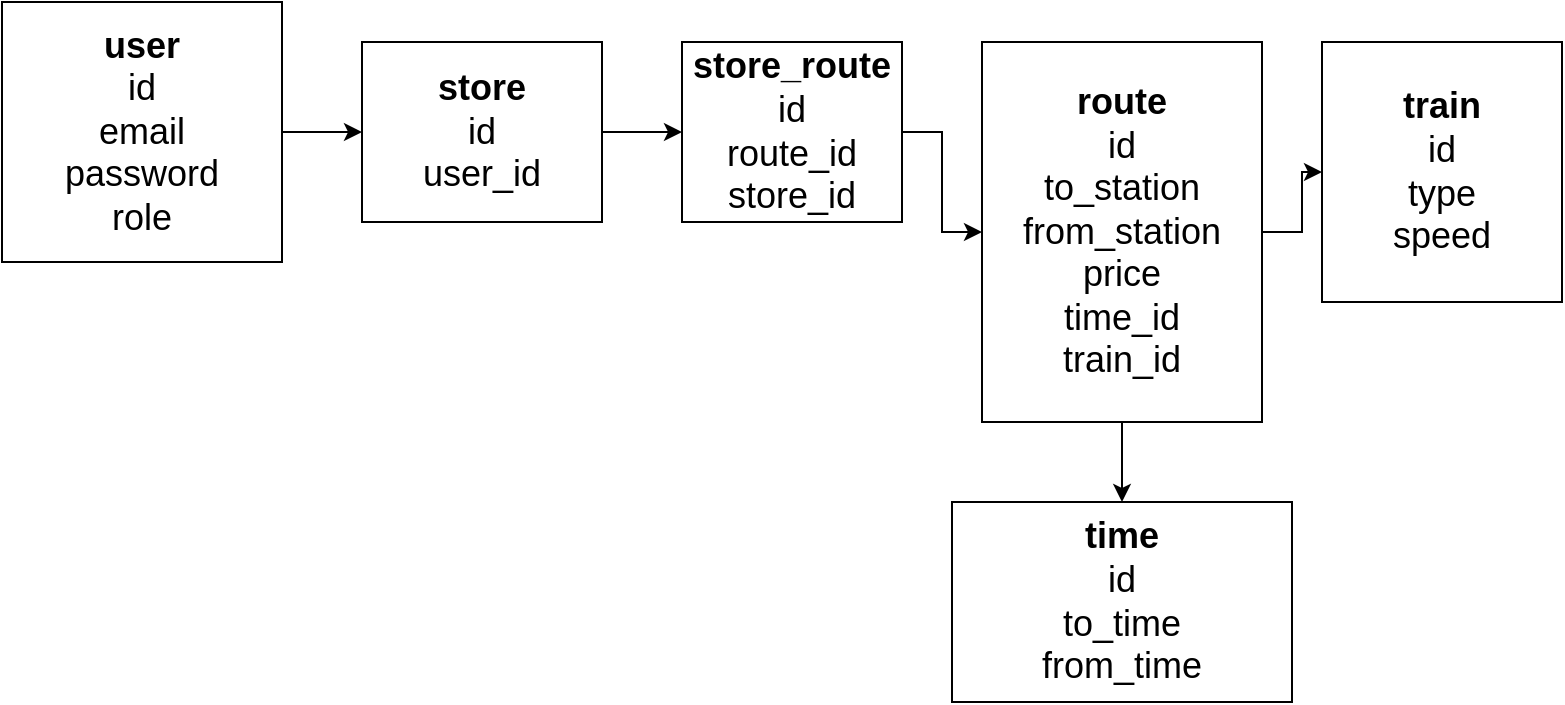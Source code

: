 <mxfile version="21.2.1" type="device">
  <diagram name="Страница 1" id="Jo_hSg6AI6LK5x6mnP7V">
    <mxGraphModel dx="1041" dy="603" grid="1" gridSize="10" guides="1" tooltips="1" connect="1" arrows="1" fold="1" page="1" pageScale="1" pageWidth="827" pageHeight="1169" math="0" shadow="0">
      <root>
        <mxCell id="0" />
        <mxCell id="1" parent="0" />
        <mxCell id="Ojlx5eYloQ1lB_-5Qk6a-20" value="" style="edgeStyle=orthogonalEdgeStyle;rounded=0;orthogonalLoop=1;jettySize=auto;html=1;" parent="1" source="Ojlx5eYloQ1lB_-5Qk6a-1" target="Ojlx5eYloQ1lB_-5Qk6a-12" edge="1">
          <mxGeometry relative="1" as="geometry" />
        </mxCell>
        <mxCell id="Ojlx5eYloQ1lB_-5Qk6a-1" value="&lt;font style=&quot;font-size: 18px;&quot;&gt;&lt;b&gt;user&lt;/b&gt;&lt;br&gt;id&lt;br&gt;email&lt;br&gt;password&lt;br&gt;role&lt;/font&gt;" style="rounded=0;whiteSpace=wrap;html=1;" parent="1" vertex="1">
          <mxGeometry x="30" y="100" width="140" height="130" as="geometry" />
        </mxCell>
        <mxCell id="Ojlx5eYloQ1lB_-5Qk6a-2" value="&lt;font style=&quot;font-size: 18px;&quot;&gt;&lt;b style=&quot;&quot;&gt;train&lt;/b&gt;&lt;br&gt;id&lt;br&gt;type&lt;br&gt;speed&lt;br&gt;&lt;/font&gt;" style="rounded=0;whiteSpace=wrap;html=1;" parent="1" vertex="1">
          <mxGeometry x="690" y="120" width="120" height="130" as="geometry" />
        </mxCell>
        <mxCell id="Ojlx5eYloQ1lB_-5Qk6a-19" value="" style="edgeStyle=orthogonalEdgeStyle;rounded=0;orthogonalLoop=1;jettySize=auto;html=1;" parent="1" source="Ojlx5eYloQ1lB_-5Qk6a-3" target="Ojlx5eYloQ1lB_-5Qk6a-2" edge="1">
          <mxGeometry relative="1" as="geometry" />
        </mxCell>
        <mxCell id="Ojlx5eYloQ1lB_-5Qk6a-22" value="" style="edgeStyle=orthogonalEdgeStyle;rounded=0;orthogonalLoop=1;jettySize=auto;html=1;" parent="1" source="Ojlx5eYloQ1lB_-5Qk6a-3" target="Ojlx5eYloQ1lB_-5Qk6a-21" edge="1">
          <mxGeometry relative="1" as="geometry" />
        </mxCell>
        <mxCell id="Ojlx5eYloQ1lB_-5Qk6a-3" value="&lt;font style=&quot;font-size: 18px;&quot;&gt;&lt;b&gt;route&lt;/b&gt;&lt;br&gt;id&lt;br&gt;to_station&lt;br style=&quot;border-color: var(--border-color);&quot;&gt;from_station&lt;br&gt;price&lt;br&gt;time_id&lt;br&gt;train_id&lt;br&gt;&lt;/font&gt;" style="rounded=0;whiteSpace=wrap;html=1;" parent="1" vertex="1">
          <mxGeometry x="520" y="120" width="140" height="190" as="geometry" />
        </mxCell>
        <mxCell id="Ojlx5eYloQ1lB_-5Qk6a-17" value="" style="edgeStyle=orthogonalEdgeStyle;rounded=0;orthogonalLoop=1;jettySize=auto;html=1;" parent="1" source="Ojlx5eYloQ1lB_-5Qk6a-12" target="Ojlx5eYloQ1lB_-5Qk6a-13" edge="1">
          <mxGeometry relative="1" as="geometry" />
        </mxCell>
        <mxCell id="Ojlx5eYloQ1lB_-5Qk6a-12" value="&lt;font style=&quot;font-size: 18px;&quot;&gt;&lt;b&gt;store&lt;br&gt;&lt;/b&gt;id&lt;br&gt;user_id&lt;br&gt;&lt;/font&gt;" style="rounded=0;whiteSpace=wrap;html=1;" parent="1" vertex="1">
          <mxGeometry x="210" y="120" width="120" height="90" as="geometry" />
        </mxCell>
        <mxCell id="Ojlx5eYloQ1lB_-5Qk6a-18" value="" style="edgeStyle=orthogonalEdgeStyle;rounded=0;orthogonalLoop=1;jettySize=auto;html=1;" parent="1" source="Ojlx5eYloQ1lB_-5Qk6a-13" target="Ojlx5eYloQ1lB_-5Qk6a-3" edge="1">
          <mxGeometry relative="1" as="geometry" />
        </mxCell>
        <mxCell id="Ojlx5eYloQ1lB_-5Qk6a-13" value="&lt;font style=&quot;font-size: 18px;&quot;&gt;&lt;b&gt;store_route&lt;br&gt;&lt;/b&gt;id&lt;br&gt;route_id&lt;br&gt;store_id&lt;/font&gt;" style="rounded=0;whiteSpace=wrap;html=1;" parent="1" vertex="1">
          <mxGeometry x="370" y="120" width="110" height="90" as="geometry" />
        </mxCell>
        <mxCell id="Ojlx5eYloQ1lB_-5Qk6a-21" value="&lt;font style=&quot;font-size: 18px;&quot;&gt;&lt;b&gt;time&lt;br&gt;&lt;/b&gt;id&lt;br&gt;to_time&lt;br&gt;from_time&lt;br&gt;&lt;/font&gt;" style="rounded=0;whiteSpace=wrap;html=1;" parent="1" vertex="1">
          <mxGeometry x="505" y="350" width="170" height="100" as="geometry" />
        </mxCell>
      </root>
    </mxGraphModel>
  </diagram>
</mxfile>
